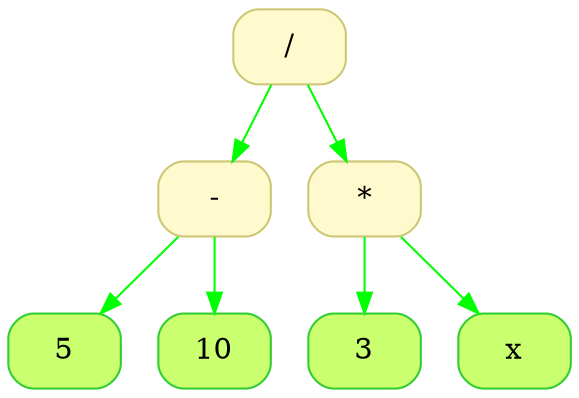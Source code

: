 digraph G
{
  rankdir = UD;
  edge[color = "green"];
  "00BE4DA0" [shape = Mrecord, color = "khaki3", style = "filled", fillcolor = "lemonchiffon", label = "/"];
  "00BE4D20" [shape = Mrecord, color = "khaki3", style = "filled", fillcolor = "lemonchiffon", label = "-"];
  "00BE4CE0" [shape = Mrecord, color = "limegreen", style = "filled", fillcolor = "darkolivegreen1", label = "5"];
  "00BE4D00" [shape = Mrecord, color = "limegreen", style = "filled", fillcolor = "darkolivegreen1", label = "10"];
  "00BE4D20" -> "00BE4CE0";
  "00BE4D20" -> "00BE4D00";
  "00BE4D80" [shape = Mrecord, color = "khaki3", style = "filled", fillcolor = "lemonchiffon", label = "*"];
  "00BE4D40" [shape = Mrecord, color = "limegreen", style = "filled", fillcolor = "darkolivegreen1", label = "3"];
  "00BE4D60" [shape = Mrecord, color = "limegreen", style = "filled", fillcolor = "darkolivegreen1", label = "x"];
  "00BE4D80" -> "00BE4D40";
  "00BE4D80" -> "00BE4D60";
  "00BE4DA0" -> "00BE4D20";
  "00BE4DA0" -> "00BE4D80";
}